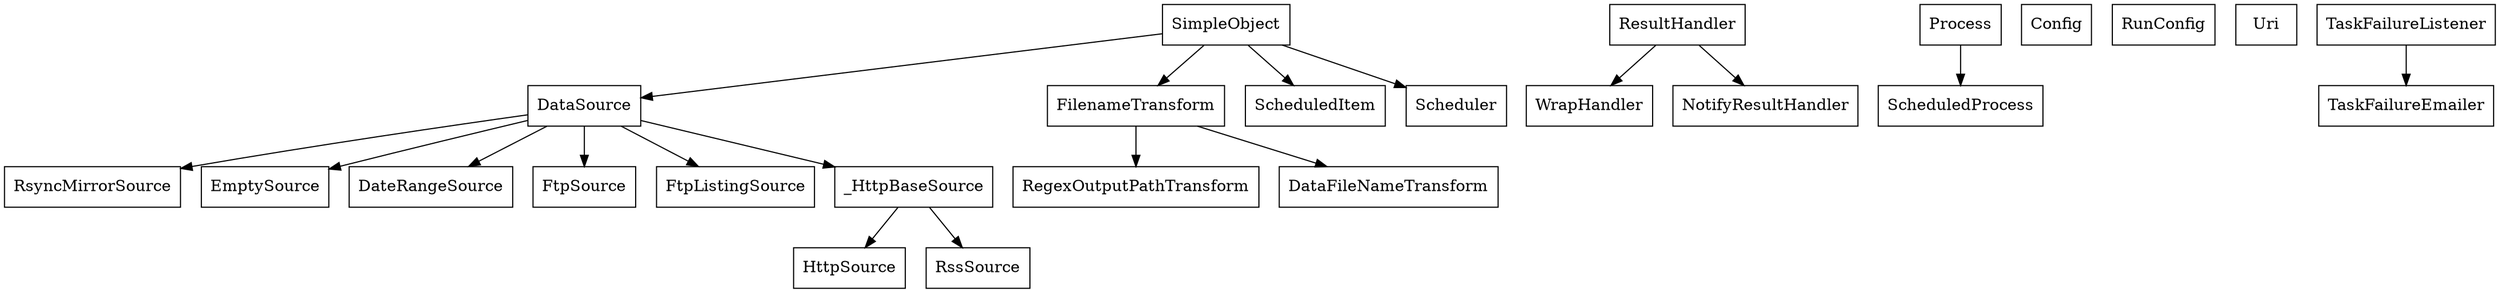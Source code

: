 digraph fetch {

	SimpleObject [shape=box];
	DataSource [shape=box];
	RsyncMirrorSource [shape=box];
	EmptySource [shape=box];
	DateRangeSource [shape=box];
	FtpSource [shape=box];
	FtpListingSource [shape=box];
	_HttpBaseSource [shape=box];
	HttpSource [shape=box];
	RssSource [shape=box];
	FilenameTransform [shape=box];
	RegexOutputPathTransform [shape=box];
	DataFileNameTransform [shape=box];
	ResultHandler [shape=box];
	WrapHandler [shape=box];
	ScheduledItem [shape=box];
	Process [shape=box];
	ScheduledProcess [shape=box];
	Scheduler[shape=box];
	Config[shape=box];
	RunConfig[shape=box];
	Uri[shape=box];
	TaskFailureListener[shape=box];
	TaskFailureEmailer[shape=box];
	ResultHandler[shape=box];
	NotifyResultHandler[shape=box];

	SimpleObject -> DataSource;
	DataSource -> RsyncMirrorSource;
	DataSource -> EmptySource;
	DataSource -> DateRangeSource;
	DataSource -> FtpSource;
	DataSource -> FtpListingSource;
	DataSource -> _HttpBaseSource;
	_HttpBaseSource -> HttpSource;
	_HttpBaseSource -> RssSource;

	SimpleObject -> FilenameTransform;
        FilenameTransform -> RegexOutputPathTransform;
        FilenameTransform -> DataFileNameTransform;

	SimpleObject -> ScheduledItem;
	SimpleObject -> Scheduler;
	TaskFailureListener -> TaskFailureEmailer;
	ResultHandler -> NotifyResultHandler;
	ResultHandler -> WrapHandler;
	Process -> ScheduledProcess;
}        
